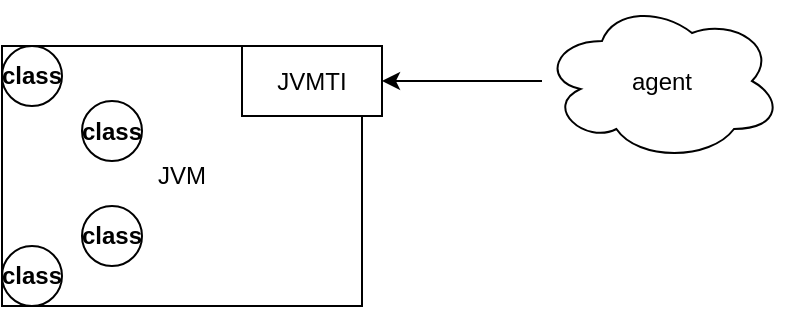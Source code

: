 <mxfile version="20.3.0" type="github">
  <diagram id="fmr1JvFrboBxXgLPLd9U" name="第 1 页">
    <mxGraphModel dx="1360" dy="802" grid="1" gridSize="10" guides="1" tooltips="1" connect="1" arrows="1" fold="1" page="1" pageScale="1" pageWidth="827" pageHeight="1169" math="0" shadow="0">
      <root>
        <mxCell id="0" />
        <mxCell id="1" parent="0" />
        <mxCell id="Zw424GaXXL6_fNl9BFak-2" value="JVM" style="rounded=0;whiteSpace=wrap;html=1;" vertex="1" parent="1">
          <mxGeometry x="110" y="170" width="180" height="130" as="geometry" />
        </mxCell>
        <mxCell id="Zw424GaXXL6_fNl9BFak-3" value="JVMTI" style="rounded=0;whiteSpace=wrap;html=1;" vertex="1" parent="1">
          <mxGeometry x="230" y="170" width="70" height="35" as="geometry" />
        </mxCell>
        <mxCell id="Zw424GaXXL6_fNl9BFak-6" style="edgeStyle=orthogonalEdgeStyle;rounded=0;orthogonalLoop=1;jettySize=auto;html=1;" edge="1" parent="1" source="Zw424GaXXL6_fNl9BFak-5" target="Zw424GaXXL6_fNl9BFak-3">
          <mxGeometry relative="1" as="geometry" />
        </mxCell>
        <mxCell id="Zw424GaXXL6_fNl9BFak-5" value="agent" style="ellipse;shape=cloud;whiteSpace=wrap;html=1;" vertex="1" parent="1">
          <mxGeometry x="380" y="147.5" width="120" height="80" as="geometry" />
        </mxCell>
        <mxCell id="Zw424GaXXL6_fNl9BFak-8" value="class" style="ellipse;whiteSpace=wrap;html=1;aspect=fixed;fontStyle=1" vertex="1" parent="1">
          <mxGeometry x="110" y="170" width="30" height="30" as="geometry" />
        </mxCell>
        <mxCell id="Zw424GaXXL6_fNl9BFak-9" value="class" style="ellipse;whiteSpace=wrap;html=1;aspect=fixed;fontStyle=1" vertex="1" parent="1">
          <mxGeometry x="110" y="270" width="30" height="30" as="geometry" />
        </mxCell>
        <mxCell id="Zw424GaXXL6_fNl9BFak-10" value="class" style="ellipse;whiteSpace=wrap;html=1;aspect=fixed;fontStyle=1" vertex="1" parent="1">
          <mxGeometry x="150" y="250" width="30" height="30" as="geometry" />
        </mxCell>
        <mxCell id="Zw424GaXXL6_fNl9BFak-11" value="class" style="ellipse;whiteSpace=wrap;html=1;aspect=fixed;fontStyle=1" vertex="1" parent="1">
          <mxGeometry x="150" y="197.5" width="30" height="30" as="geometry" />
        </mxCell>
      </root>
    </mxGraphModel>
  </diagram>
</mxfile>

